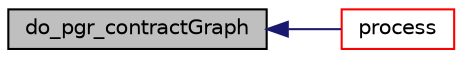 digraph "do_pgr_contractGraph"
{
  edge [fontname="Helvetica",fontsize="10",labelfontname="Helvetica",labelfontsize="10"];
  node [fontname="Helvetica",fontsize="10",shape=record];
  rankdir="LR";
  Node13 [label="do_pgr_contractGraph",height=0.2,width=0.4,color="black", fillcolor="grey75", style="filled", fontcolor="black"];
  Node13 -> Node14 [dir="back",color="midnightblue",fontsize="10",style="solid",fontname="Helvetica"];
  Node14 [label="process",height=0.2,width=0.4,color="red", fillcolor="white", style="filled",URL="$contractGraph_8c.html#abb0f7f79b6ab50f8bd3676bde49a0a50"];
}
